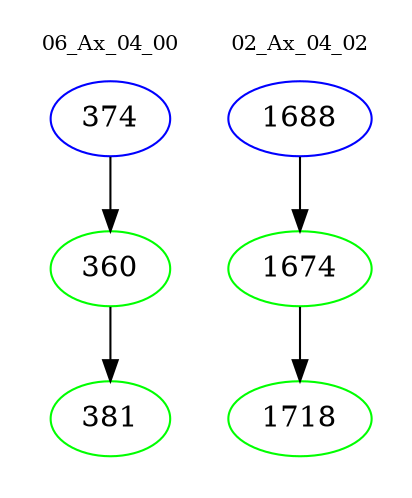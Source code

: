 digraph{
subgraph cluster_0 {
color = white
label = "06_Ax_04_00";
fontsize=10;
T0_374 [label="374", color="blue"]
T0_374 -> T0_360 [color="black"]
T0_360 [label="360", color="green"]
T0_360 -> T0_381 [color="black"]
T0_381 [label="381", color="green"]
}
subgraph cluster_1 {
color = white
label = "02_Ax_04_02";
fontsize=10;
T1_1688 [label="1688", color="blue"]
T1_1688 -> T1_1674 [color="black"]
T1_1674 [label="1674", color="green"]
T1_1674 -> T1_1718 [color="black"]
T1_1718 [label="1718", color="green"]
}
}
